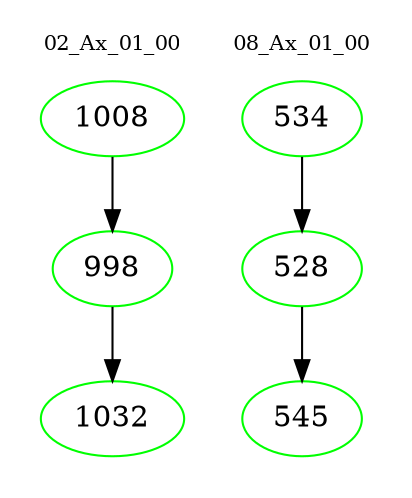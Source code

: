 digraph{
subgraph cluster_0 {
color = white
label = "02_Ax_01_00";
fontsize=10;
T0_1008 [label="1008", color="green"]
T0_1008 -> T0_998 [color="black"]
T0_998 [label="998", color="green"]
T0_998 -> T0_1032 [color="black"]
T0_1032 [label="1032", color="green"]
}
subgraph cluster_1 {
color = white
label = "08_Ax_01_00";
fontsize=10;
T1_534 [label="534", color="green"]
T1_534 -> T1_528 [color="black"]
T1_528 [label="528", color="green"]
T1_528 -> T1_545 [color="black"]
T1_545 [label="545", color="green"]
}
}

